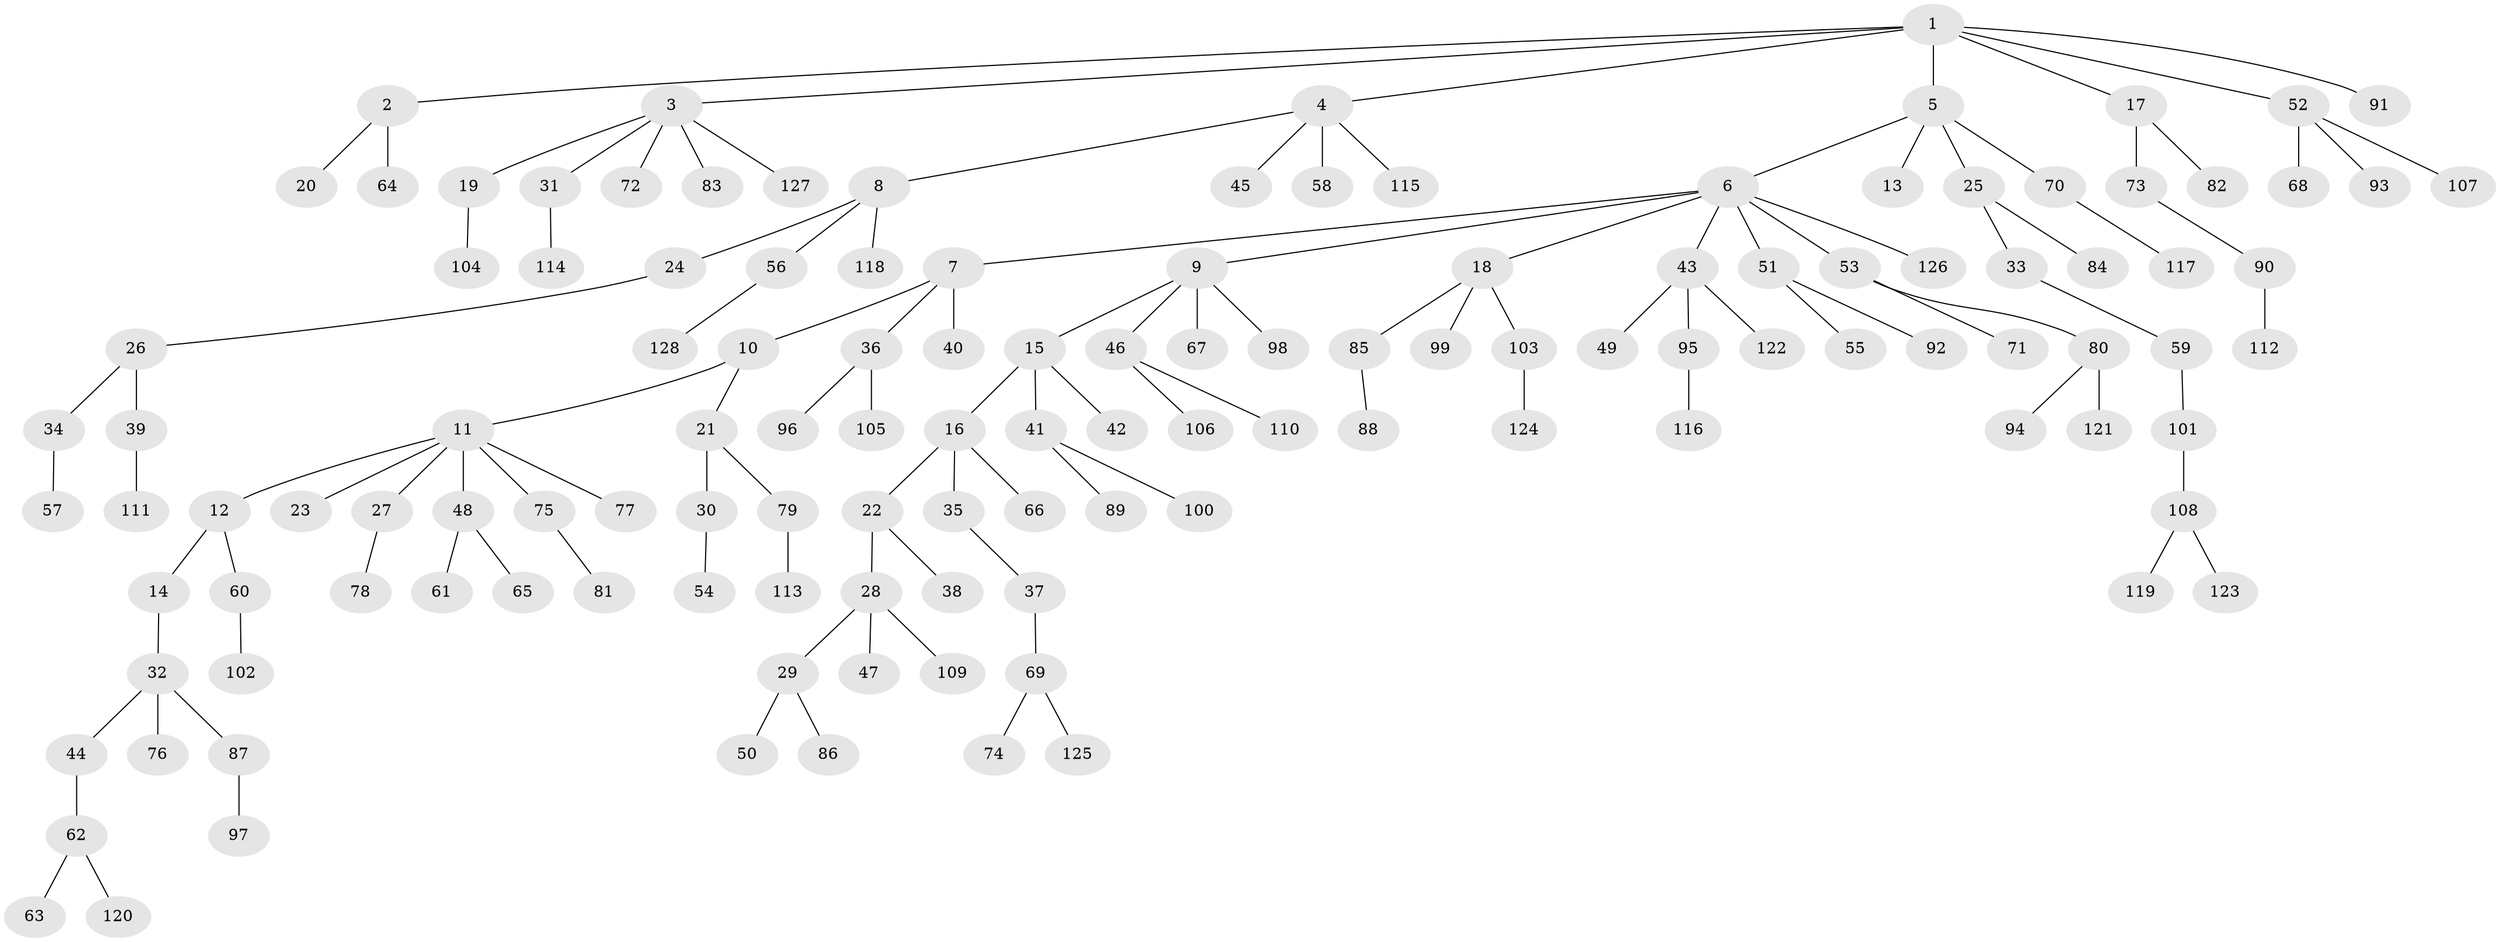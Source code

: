 // coarse degree distribution, {10: 0.01098901098901099, 2: 0.18681318681318682, 5: 0.02197802197802198, 4: 0.06593406593406594, 11: 0.01098901098901099, 8: 0.01098901098901099, 3: 0.10989010989010989, 1: 0.5824175824175825}
// Generated by graph-tools (version 1.1) at 2025/52/02/27/25 19:52:10]
// undirected, 128 vertices, 127 edges
graph export_dot {
graph [start="1"]
  node [color=gray90,style=filled];
  1;
  2;
  3;
  4;
  5;
  6;
  7;
  8;
  9;
  10;
  11;
  12;
  13;
  14;
  15;
  16;
  17;
  18;
  19;
  20;
  21;
  22;
  23;
  24;
  25;
  26;
  27;
  28;
  29;
  30;
  31;
  32;
  33;
  34;
  35;
  36;
  37;
  38;
  39;
  40;
  41;
  42;
  43;
  44;
  45;
  46;
  47;
  48;
  49;
  50;
  51;
  52;
  53;
  54;
  55;
  56;
  57;
  58;
  59;
  60;
  61;
  62;
  63;
  64;
  65;
  66;
  67;
  68;
  69;
  70;
  71;
  72;
  73;
  74;
  75;
  76;
  77;
  78;
  79;
  80;
  81;
  82;
  83;
  84;
  85;
  86;
  87;
  88;
  89;
  90;
  91;
  92;
  93;
  94;
  95;
  96;
  97;
  98;
  99;
  100;
  101;
  102;
  103;
  104;
  105;
  106;
  107;
  108;
  109;
  110;
  111;
  112;
  113;
  114;
  115;
  116;
  117;
  118;
  119;
  120;
  121;
  122;
  123;
  124;
  125;
  126;
  127;
  128;
  1 -- 2;
  1 -- 3;
  1 -- 4;
  1 -- 5;
  1 -- 17;
  1 -- 52;
  1 -- 91;
  2 -- 20;
  2 -- 64;
  3 -- 19;
  3 -- 31;
  3 -- 72;
  3 -- 83;
  3 -- 127;
  4 -- 8;
  4 -- 45;
  4 -- 58;
  4 -- 115;
  5 -- 6;
  5 -- 13;
  5 -- 25;
  5 -- 70;
  6 -- 7;
  6 -- 9;
  6 -- 18;
  6 -- 43;
  6 -- 51;
  6 -- 53;
  6 -- 126;
  7 -- 10;
  7 -- 36;
  7 -- 40;
  8 -- 24;
  8 -- 56;
  8 -- 118;
  9 -- 15;
  9 -- 46;
  9 -- 67;
  9 -- 98;
  10 -- 11;
  10 -- 21;
  11 -- 12;
  11 -- 23;
  11 -- 27;
  11 -- 48;
  11 -- 75;
  11 -- 77;
  12 -- 14;
  12 -- 60;
  14 -- 32;
  15 -- 16;
  15 -- 41;
  15 -- 42;
  16 -- 22;
  16 -- 35;
  16 -- 66;
  17 -- 73;
  17 -- 82;
  18 -- 85;
  18 -- 99;
  18 -- 103;
  19 -- 104;
  21 -- 30;
  21 -- 79;
  22 -- 28;
  22 -- 38;
  24 -- 26;
  25 -- 33;
  25 -- 84;
  26 -- 34;
  26 -- 39;
  27 -- 78;
  28 -- 29;
  28 -- 47;
  28 -- 109;
  29 -- 50;
  29 -- 86;
  30 -- 54;
  31 -- 114;
  32 -- 44;
  32 -- 76;
  32 -- 87;
  33 -- 59;
  34 -- 57;
  35 -- 37;
  36 -- 96;
  36 -- 105;
  37 -- 69;
  39 -- 111;
  41 -- 89;
  41 -- 100;
  43 -- 49;
  43 -- 95;
  43 -- 122;
  44 -- 62;
  46 -- 106;
  46 -- 110;
  48 -- 61;
  48 -- 65;
  51 -- 55;
  51 -- 92;
  52 -- 68;
  52 -- 93;
  52 -- 107;
  53 -- 71;
  53 -- 80;
  56 -- 128;
  59 -- 101;
  60 -- 102;
  62 -- 63;
  62 -- 120;
  69 -- 74;
  69 -- 125;
  70 -- 117;
  73 -- 90;
  75 -- 81;
  79 -- 113;
  80 -- 94;
  80 -- 121;
  85 -- 88;
  87 -- 97;
  90 -- 112;
  95 -- 116;
  101 -- 108;
  103 -- 124;
  108 -- 119;
  108 -- 123;
}
